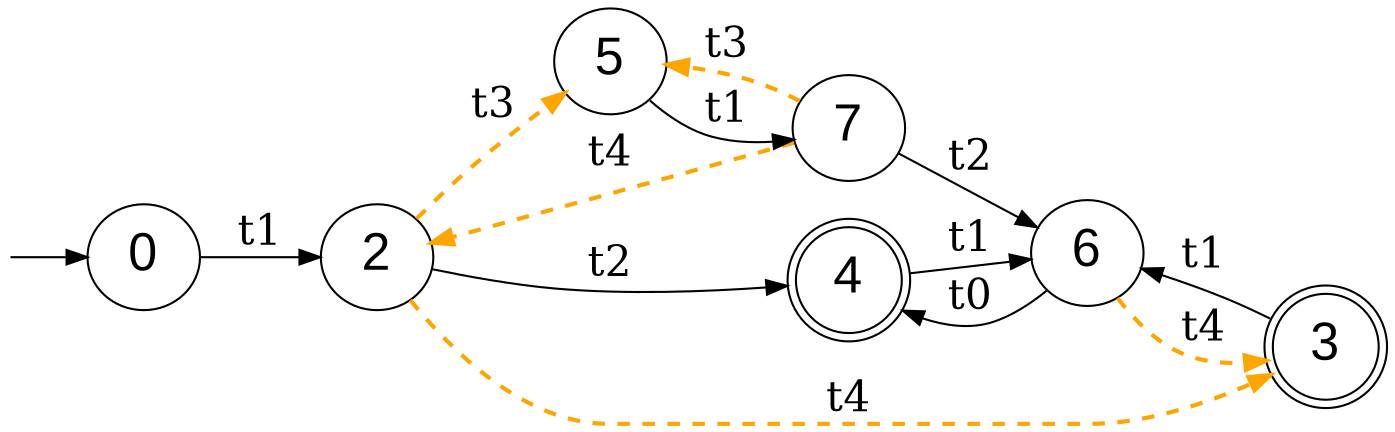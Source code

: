 digraph G {
  fontname=courier;
  rankdir=LR; graph[labeljust=l,nojustify=true]
  node [fontname=Arial, fontsize=25];
  edge [fontsize=20];
// Initial state
I0 [label="", style=invis, width=0]
I0 -> 1;
// 2 final states
// all 8 states
0 [shape=doublecircle, label="4"]
1 [label="0"]
2 [label="7"]
3 [label="2"]
4 [label="5"]
6 [label="6"]
5 [shape=doublecircle, label="3"]


0 -> 6 [label="t1"]
1 -> 3 [label="t1"]
2 -> 6 [label="t2"]
2 -> 4 [penwidth=2.0,label="t3",color=orange,style=dashed]
2 -> 3 [penwidth=2.0,color=orange,style=dashed,label="t4"]
3 -> 0 [label="t2"]
3 -> 4 [penwidth=2.0,color=orange,style=dashed,label="t3"]
3 -> 5 [penwidth=2.0,color=orange,style=dashed,label="t4"]
4 -> 2 [label="t1"]
5 -> 6 [label="t1"]
6 -> 0 [label="t0"]
6 -> 5 [penwidth=2.0,color=orange,style=dashed,label="t4"]
}
